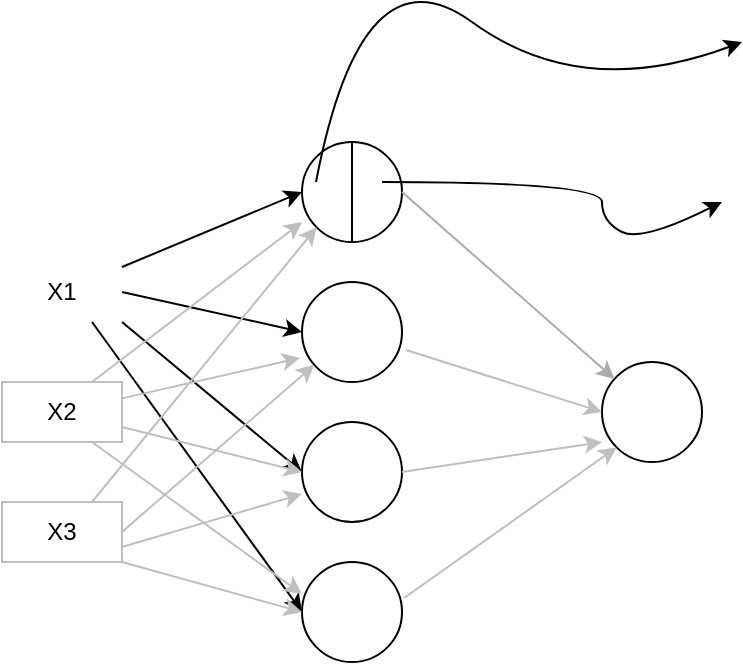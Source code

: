 <mxfile version="25.0.3">
  <diagram name="Page-1" id="ZQwy2tCBjeSNqqhctZNx">
    <mxGraphModel dx="1047" dy="639" grid="1" gridSize="10" guides="1" tooltips="1" connect="1" arrows="1" fold="1" page="1" pageScale="1" pageWidth="850" pageHeight="1100" math="0" shadow="0">
      <root>
        <mxCell id="0" />
        <mxCell id="1" parent="0" />
        <mxCell id="28EZDfu7nihR8xJpcDyL-1" value="X1" style="text;align=center;html=1;verticalAlign=middle;whiteSpace=wrap;rounded=0;" vertex="1" parent="1">
          <mxGeometry x="90" y="190" width="60" height="30" as="geometry" />
        </mxCell>
        <mxCell id="28EZDfu7nihR8xJpcDyL-2" value="X2" style="text;strokeColor=#c1bebe;align=center;fillColor=none;html=1;verticalAlign=middle;whiteSpace=wrap;rounded=0;" vertex="1" parent="1">
          <mxGeometry x="90" y="250" width="60" height="30" as="geometry" />
        </mxCell>
        <mxCell id="28EZDfu7nihR8xJpcDyL-3" value="X3" style="text;strokeColor=#c1bebe;align=center;fillColor=none;html=1;verticalAlign=middle;whiteSpace=wrap;rounded=0;" vertex="1" parent="1">
          <mxGeometry x="90" y="310" width="60" height="30" as="geometry" />
        </mxCell>
        <mxCell id="28EZDfu7nihR8xJpcDyL-4" value="" style="ellipse;whiteSpace=wrap;html=1;aspect=fixed;" vertex="1" parent="1">
          <mxGeometry x="240" y="130" width="50" height="50" as="geometry" />
        </mxCell>
        <mxCell id="28EZDfu7nihR8xJpcDyL-5" value="" style="ellipse;whiteSpace=wrap;html=1;aspect=fixed;" vertex="1" parent="1">
          <mxGeometry x="240" y="200" width="50" height="50" as="geometry" />
        </mxCell>
        <mxCell id="28EZDfu7nihR8xJpcDyL-6" value="" style="ellipse;whiteSpace=wrap;html=1;aspect=fixed;" vertex="1" parent="1">
          <mxGeometry x="240" y="270" width="50" height="50" as="geometry" />
        </mxCell>
        <mxCell id="28EZDfu7nihR8xJpcDyL-7" value="" style="ellipse;whiteSpace=wrap;html=1;aspect=fixed;" vertex="1" parent="1">
          <mxGeometry x="240" y="340" width="50" height="50" as="geometry" />
        </mxCell>
        <mxCell id="28EZDfu7nihR8xJpcDyL-8" value="" style="ellipse;whiteSpace=wrap;html=1;aspect=fixed;" vertex="1" parent="1">
          <mxGeometry x="390" y="240" width="50" height="50" as="geometry" />
        </mxCell>
        <mxCell id="28EZDfu7nihR8xJpcDyL-9" value="" style="endArrow=classic;html=1;rounded=0;entryX=0;entryY=0.5;entryDx=0;entryDy=0;" edge="1" parent="1" source="28EZDfu7nihR8xJpcDyL-1" target="28EZDfu7nihR8xJpcDyL-4">
          <mxGeometry width="50" height="50" relative="1" as="geometry">
            <mxPoint x="140" y="190" as="sourcePoint" />
            <mxPoint x="190" y="140" as="targetPoint" />
          </mxGeometry>
        </mxCell>
        <mxCell id="28EZDfu7nihR8xJpcDyL-11" value="" style="endArrow=classic;html=1;rounded=0;exitX=1;exitY=0.5;exitDx=0;exitDy=0;entryX=0;entryY=0.5;entryDx=0;entryDy=0;" edge="1" parent="1" source="28EZDfu7nihR8xJpcDyL-1" target="28EZDfu7nihR8xJpcDyL-5">
          <mxGeometry width="50" height="50" relative="1" as="geometry">
            <mxPoint x="400" y="360" as="sourcePoint" />
            <mxPoint x="450" y="310" as="targetPoint" />
          </mxGeometry>
        </mxCell>
        <mxCell id="28EZDfu7nihR8xJpcDyL-12" value="" style="endArrow=classic;html=1;rounded=0;exitX=0.75;exitY=1;exitDx=0;exitDy=0;entryX=0;entryY=0.5;entryDx=0;entryDy=0;" edge="1" parent="1" source="28EZDfu7nihR8xJpcDyL-1" target="28EZDfu7nihR8xJpcDyL-7">
          <mxGeometry width="50" height="50" relative="1" as="geometry">
            <mxPoint x="400" y="360" as="sourcePoint" />
            <mxPoint x="450" y="310" as="targetPoint" />
          </mxGeometry>
        </mxCell>
        <mxCell id="28EZDfu7nihR8xJpcDyL-13" value="" style="endArrow=classic;html=1;rounded=0;exitX=1;exitY=1;exitDx=0;exitDy=0;entryX=0;entryY=0.5;entryDx=0;entryDy=0;" edge="1" parent="1" source="28EZDfu7nihR8xJpcDyL-1" target="28EZDfu7nihR8xJpcDyL-6">
          <mxGeometry width="50" height="50" relative="1" as="geometry">
            <mxPoint x="400" y="360" as="sourcePoint" />
            <mxPoint x="450" y="310" as="targetPoint" />
          </mxGeometry>
        </mxCell>
        <mxCell id="28EZDfu7nihR8xJpcDyL-14" value="" style="endArrow=classic;html=1;rounded=0;exitX=1.02;exitY=0.36;exitDx=0;exitDy=0;exitPerimeter=0;entryX=0;entryY=1;entryDx=0;entryDy=0;strokeColor=#c1bebe;" edge="1" parent="1" source="28EZDfu7nihR8xJpcDyL-7" target="28EZDfu7nihR8xJpcDyL-8">
          <mxGeometry width="50" height="50" relative="1" as="geometry">
            <mxPoint x="400" y="360" as="sourcePoint" />
            <mxPoint x="450" y="310" as="targetPoint" />
          </mxGeometry>
        </mxCell>
        <mxCell id="28EZDfu7nihR8xJpcDyL-15" value="" style="endArrow=classic;html=1;rounded=0;exitX=1;exitY=0.5;exitDx=0;exitDy=0;entryX=0;entryY=0.8;entryDx=0;entryDy=0;entryPerimeter=0;strokeColor=#c1bebe;" edge="1" parent="1" source="28EZDfu7nihR8xJpcDyL-6" target="28EZDfu7nihR8xJpcDyL-8">
          <mxGeometry width="50" height="50" relative="1" as="geometry">
            <mxPoint x="301" y="368" as="sourcePoint" />
            <mxPoint x="407" y="293" as="targetPoint" />
          </mxGeometry>
        </mxCell>
        <mxCell id="28EZDfu7nihR8xJpcDyL-16" value="" style="endArrow=classic;html=1;rounded=0;exitX=1.04;exitY=0.68;exitDx=0;exitDy=0;entryX=0;entryY=0.5;entryDx=0;entryDy=0;exitPerimeter=0;strokeColor=#c1bebe;" edge="1" parent="1" source="28EZDfu7nihR8xJpcDyL-5" target="28EZDfu7nihR8xJpcDyL-8">
          <mxGeometry width="50" height="50" relative="1" as="geometry">
            <mxPoint x="300" y="305" as="sourcePoint" />
            <mxPoint x="400" y="290" as="targetPoint" />
          </mxGeometry>
        </mxCell>
        <mxCell id="28EZDfu7nihR8xJpcDyL-17" value="" style="endArrow=classic;html=1;rounded=0;exitX=1;exitY=0.5;exitDx=0;exitDy=0;strokeColor=#ababab;" edge="1" parent="1" source="28EZDfu7nihR8xJpcDyL-4" target="28EZDfu7nihR8xJpcDyL-8">
          <mxGeometry width="50" height="50" relative="1" as="geometry">
            <mxPoint x="302" y="244" as="sourcePoint" />
            <mxPoint x="400" y="275" as="targetPoint" />
          </mxGeometry>
        </mxCell>
        <mxCell id="28EZDfu7nihR8xJpcDyL-18" value="" style="endArrow=classic;html=1;rounded=0;exitX=0.75;exitY=0;exitDx=0;exitDy=0;entryX=0;entryY=0.8;entryDx=0;entryDy=0;entryPerimeter=0;strokeColor=#c1bebe;" edge="1" parent="1" source="28EZDfu7nihR8xJpcDyL-2" target="28EZDfu7nihR8xJpcDyL-4">
          <mxGeometry width="50" height="50" relative="1" as="geometry">
            <mxPoint x="400" y="360" as="sourcePoint" />
            <mxPoint x="450" y="310" as="targetPoint" />
          </mxGeometry>
        </mxCell>
        <mxCell id="28EZDfu7nihR8xJpcDyL-20" value="" style="endArrow=classic;html=1;rounded=0;exitX=1;exitY=1;exitDx=0;exitDy=0;entryX=0;entryY=0.5;entryDx=0;entryDy=0;strokeColor=#c1bebe;" edge="1" parent="1" source="28EZDfu7nihR8xJpcDyL-3" target="28EZDfu7nihR8xJpcDyL-7">
          <mxGeometry width="50" height="50" relative="1" as="geometry">
            <mxPoint x="400" y="360" as="sourcePoint" />
            <mxPoint x="450" y="310" as="targetPoint" />
          </mxGeometry>
        </mxCell>
        <mxCell id="28EZDfu7nihR8xJpcDyL-21" value="" style="endArrow=classic;html=1;rounded=0;exitX=1;exitY=0.75;exitDx=0;exitDy=0;entryX=0;entryY=0.72;entryDx=0;entryDy=0;entryPerimeter=0;strokeColor=#c1bebe;" edge="1" parent="1" source="28EZDfu7nihR8xJpcDyL-3" target="28EZDfu7nihR8xJpcDyL-6">
          <mxGeometry width="50" height="50" relative="1" as="geometry">
            <mxPoint x="400" y="360" as="sourcePoint" />
            <mxPoint x="450" y="310" as="targetPoint" />
          </mxGeometry>
        </mxCell>
        <mxCell id="28EZDfu7nihR8xJpcDyL-22" value="" style="endArrow=classic;html=1;rounded=0;exitX=1;exitY=0.5;exitDx=0;exitDy=0;strokeColor=#c1bebe;" edge="1" parent="1" source="28EZDfu7nihR8xJpcDyL-3" target="28EZDfu7nihR8xJpcDyL-5">
          <mxGeometry width="50" height="50" relative="1" as="geometry">
            <mxPoint x="400" y="360" as="sourcePoint" />
            <mxPoint x="450" y="310" as="targetPoint" />
          </mxGeometry>
        </mxCell>
        <mxCell id="28EZDfu7nihR8xJpcDyL-23" value="" style="endArrow=classic;html=1;rounded=0;exitX=0.75;exitY=0;exitDx=0;exitDy=0;entryX=0;entryY=1;entryDx=0;entryDy=0;strokeColor=#c1bebe;" edge="1" parent="1" source="28EZDfu7nihR8xJpcDyL-3" target="28EZDfu7nihR8xJpcDyL-4">
          <mxGeometry width="50" height="50" relative="1" as="geometry">
            <mxPoint x="400" y="360" as="sourcePoint" />
            <mxPoint x="450" y="310" as="targetPoint" />
          </mxGeometry>
        </mxCell>
        <mxCell id="28EZDfu7nihR8xJpcDyL-24" value="" style="endArrow=classic;html=1;rounded=0;exitX=0.75;exitY=1;exitDx=0;exitDy=0;entryX=0;entryY=0.32;entryDx=0;entryDy=0;entryPerimeter=0;strokeColor=#c1bebe;" edge="1" parent="1" source="28EZDfu7nihR8xJpcDyL-2" target="28EZDfu7nihR8xJpcDyL-7">
          <mxGeometry width="50" height="50" relative="1" as="geometry">
            <mxPoint x="400" y="360" as="sourcePoint" />
            <mxPoint x="450" y="310" as="targetPoint" />
          </mxGeometry>
        </mxCell>
        <mxCell id="28EZDfu7nihR8xJpcDyL-25" value="" style="endArrow=classic;html=1;rounded=0;entryX=0;entryY=0.5;entryDx=0;entryDy=0;strokeColor=#c1bebe;" edge="1" parent="1" source="28EZDfu7nihR8xJpcDyL-2" target="28EZDfu7nihR8xJpcDyL-6">
          <mxGeometry width="50" height="50" relative="1" as="geometry">
            <mxPoint x="400" y="360" as="sourcePoint" />
            <mxPoint x="450" y="310" as="targetPoint" />
          </mxGeometry>
        </mxCell>
        <mxCell id="28EZDfu7nihR8xJpcDyL-26" value="" style="endArrow=classic;html=1;rounded=0;entryX=-0.02;entryY=0.76;entryDx=0;entryDy=0;entryPerimeter=0;strokeColor=#c1bebe;" edge="1" parent="1" source="28EZDfu7nihR8xJpcDyL-2" target="28EZDfu7nihR8xJpcDyL-5">
          <mxGeometry width="50" height="50" relative="1" as="geometry">
            <mxPoint x="400" y="360" as="sourcePoint" />
            <mxPoint x="450" y="310" as="targetPoint" />
          </mxGeometry>
        </mxCell>
        <mxCell id="28EZDfu7nihR8xJpcDyL-27" value="" style="endArrow=none;html=1;rounded=0;entryX=0.5;entryY=0;entryDx=0;entryDy=0;exitX=0.5;exitY=1;exitDx=0;exitDy=0;" edge="1" parent="1" source="28EZDfu7nihR8xJpcDyL-4" target="28EZDfu7nihR8xJpcDyL-4">
          <mxGeometry width="50" height="50" relative="1" as="geometry">
            <mxPoint x="400" y="360" as="sourcePoint" />
            <mxPoint x="450" y="310" as="targetPoint" />
          </mxGeometry>
        </mxCell>
        <mxCell id="28EZDfu7nihR8xJpcDyL-31" value="" style="curved=1;endArrow=classic;html=1;rounded=0;exitX=0.8;exitY=0.4;exitDx=0;exitDy=0;exitPerimeter=0;" edge="1" parent="1" source="28EZDfu7nihR8xJpcDyL-4">
          <mxGeometry width="50" height="50" relative="1" as="geometry">
            <mxPoint x="400" y="360" as="sourcePoint" />
            <mxPoint x="450" y="160" as="targetPoint" />
            <Array as="points">
              <mxPoint x="390" y="150" />
              <mxPoint x="390" y="170" />
              <mxPoint x="410" y="180" />
            </Array>
          </mxGeometry>
        </mxCell>
        <mxCell id="28EZDfu7nihR8xJpcDyL-32" value="" style="curved=1;endArrow=classic;html=1;rounded=0;" edge="1" parent="1">
          <mxGeometry width="50" height="50" relative="1" as="geometry">
            <mxPoint x="247" y="150" as="sourcePoint" />
            <mxPoint x="460" y="80" as="targetPoint" />
            <Array as="points">
              <mxPoint x="270" y="30" />
              <mxPoint x="380" y="110" />
            </Array>
          </mxGeometry>
        </mxCell>
      </root>
    </mxGraphModel>
  </diagram>
</mxfile>
